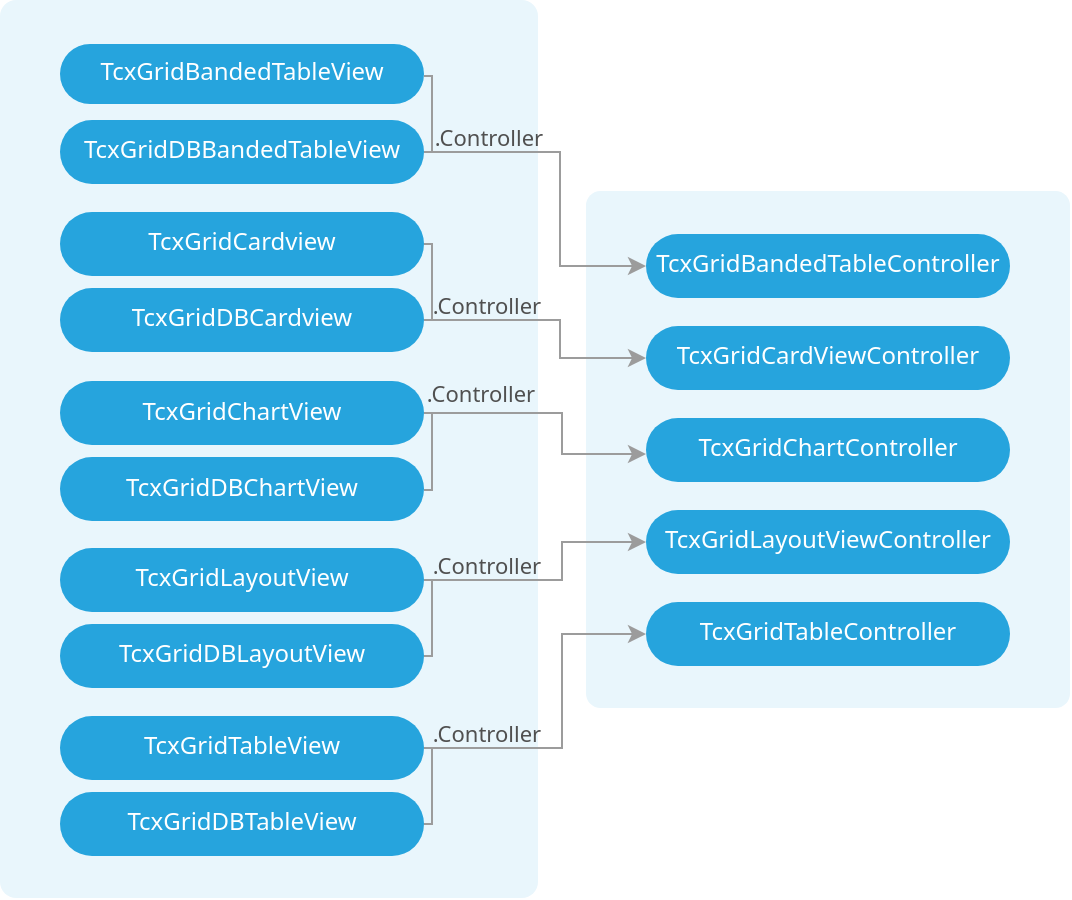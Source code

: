 <mxfile version="14.9.7" type="github">
  <diagram id="I7MKdZzmmeKfj5xwQfBJ" name="Page-1">
    <mxGraphModel dx="1290" dy="703" grid="1" gridSize="10" guides="1" tooltips="1" connect="1" arrows="1" fold="1" page="1" pageScale="1" pageWidth="827" pageHeight="1169" math="0" shadow="0">
      <root>
        <mxCell id="0" />
        <mxCell id="1" parent="0" />
        <mxCell id="unnkq_dx2Y6YsdZgCNAa-22" value="" style="rounded=1;whiteSpace=wrap;html=1;fontFamily=&#39;Open Sans Condensed&#39;,&#39;HelveticaNeue-CondensedBold&#39;,Helvetica,&#39;Arial Narrow&#39;,Calibri,Arial,&#39;Lucida Grande&#39;,sans-serif;;fontSource=https%3A%2F%2Ffonts.googleapis.com%2Fcss%3Ffamily%3D&#39;Open%2BSans%2BCondensed&#39;%252C&#39;HelveticaNeue-CondensedBold&#39;%252CHelvetica%252C&#39;Arial%2BNarrow&#39;%252CCalibri%252CArial%252C&#39;Lucida%2BGrande&#39;%252Csans-serif%253B;fontColor=#FFFFFF;fillColor=#e9f6fc;gradientColor=none;strokeColor=none;arcSize=3;" vertex="1" parent="1">
          <mxGeometry width="269" height="449" as="geometry" />
        </mxCell>
        <mxCell id="unnkq_dx2Y6YsdZgCNAa-23" value="" style="rounded=1;whiteSpace=wrap;html=1;fontFamily=&#39;Open Sans Condensed&#39;,&#39;HelveticaNeue-CondensedBold&#39;,Helvetica,&#39;Arial Narrow&#39;,Calibri,Arial,&#39;Lucida Grande&#39;,sans-serif;;fontSource=https%3A%2F%2Ffonts.googleapis.com%2Fcss%3Ffamily%3D&#39;Open%2BSans%2BCondensed&#39;%252C&#39;HelveticaNeue-CondensedBold&#39;%252CHelvetica%252C&#39;Arial%2BNarrow&#39;%252CCalibri%252CArial%252C&#39;Lucida%2BGrande&#39;%252Csans-serif%253B;fontColor=#FFFFFF;fillColor=#e9f6fc;gradientColor=none;strokeColor=none;arcSize=3;" vertex="1" parent="1">
          <mxGeometry x="293" y="95.5" width="242" height="258.5" as="geometry" />
        </mxCell>
        <mxCell id="unnkq_dx2Y6YsdZgCNAa-24" style="edgeStyle=orthogonalEdgeStyle;rounded=0;orthogonalLoop=1;jettySize=auto;html=1;fontFamily=&#39;Open Sans Condensed&#39;,&#39;HelveticaNeue-CondensedBold&#39;,Helvetica,&#39;Arial Narrow&#39;,Calibri,Arial,&#39;Lucida Grande&#39;,sans-serif;;fontSource=https%3A%2F%2Ffonts.googleapis.com%2Fcss%3Ffamily%3D&#39;Open%2BSans%2BCondensed&#39;%252C&#39;HelveticaNeue-CondensedBold&#39;%252CHelvetica%252C&#39;Arial%2BNarrow&#39;%252CCalibri%252CArial%252C&#39;Lucida%2BGrande&#39;%252Csans-serif%253B;fontColor=#FFFFFF;endArrow=none;endFill=0;strokeColor=#9c9c9c;" edge="1" parent="1" source="unnkq_dx2Y6YsdZgCNAa-25">
          <mxGeometry relative="1" as="geometry">
            <mxPoint x="215" y="76" as="targetPoint" />
            <Array as="points">
              <mxPoint x="216" y="38" />
              <mxPoint x="216" y="76" />
            </Array>
          </mxGeometry>
        </mxCell>
        <mxCell id="unnkq_dx2Y6YsdZgCNAa-25" value="TcxGridBandedTableView" style="rounded=1;whiteSpace=wrap;html=1;fontFamily=&quot;Segoe UI&quot;,&quot;Helvetica Neue&quot;,Helvetica,Arial,sans-serif;fillColor=#26a4dd;strokeColor=none;fontColor=#FFFFFF;arcSize=50;spacingBottom=2;" vertex="1" parent="1">
          <mxGeometry x="30" y="22" width="182" height="30" as="geometry" />
        </mxCell>
        <mxCell id="unnkq_dx2Y6YsdZgCNAa-26" style="edgeStyle=orthogonalEdgeStyle;rounded=0;orthogonalLoop=1;jettySize=auto;html=1;entryX=0;entryY=0.5;entryDx=0;entryDy=0;fontFamily=&#39;Open Sans Condensed&#39;,&#39;HelveticaNeue-CondensedBold&#39;,Helvetica,&#39;Arial Narrow&#39;,Calibri,Arial,&#39;Lucida Grande&#39;,sans-serif;;fontSource=https%3A%2F%2Ffonts.googleapis.com%2Fcss%3Ffamily%3D&#39;Open%2BSans%2BCondensed&#39;%252C&#39;HelveticaNeue-CondensedBold&#39;%252CHelvetica%252C&#39;Arial%2BNarrow&#39;%252CCalibri%252CArial%252C&#39;Lucida%2BGrande&#39;%252Csans-serif%253B;fontColor=#FFFFFF;strokeColor=#9c9c9c;" edge="1" parent="1" source="unnkq_dx2Y6YsdZgCNAa-28" target="unnkq_dx2Y6YsdZgCNAa-29">
          <mxGeometry relative="1" as="geometry">
            <Array as="points">
              <mxPoint x="280" y="76" />
              <mxPoint x="280" y="133" />
            </Array>
          </mxGeometry>
        </mxCell>
        <mxCell id="unnkq_dx2Y6YsdZgCNAa-27" value=".Controller" style="edgeLabel;html=1;align=center;verticalAlign=middle;resizable=0;points=[];fontFamily=&quot;Segoe UI&quot;,&quot;Helvetica Neue&quot;,Helvetica,Arial,sans-serif;;labelBackgroundColor=none;fontColor=#505050;" vertex="1" connectable="0" parent="unnkq_dx2Y6YsdZgCNAa-26">
          <mxGeometry x="-0.717" y="1" relative="1" as="geometry">
            <mxPoint x="8" y="-7" as="offset" />
          </mxGeometry>
        </mxCell>
        <mxCell id="unnkq_dx2Y6YsdZgCNAa-28" value="TcxGridDBBandedTableView" style="rounded=1;whiteSpace=wrap;html=1;fontFamily=&quot;Segoe UI&quot;,&quot;Helvetica Neue&quot;,Helvetica,Arial,sans-serif;fillColor=#26a4dd;strokeColor=none;fontColor=#FFFFFF;arcSize=50;spacingBottom=2;" vertex="1" parent="1">
          <mxGeometry x="30" y="60" width="182" height="32" as="geometry" />
        </mxCell>
        <mxCell id="unnkq_dx2Y6YsdZgCNAa-29" value="TcxGridBandedTableController" style="rounded=1;whiteSpace=wrap;html=1;fontFamily=&quot;Segoe UI&quot;,&quot;Helvetica Neue&quot;,Helvetica,Arial,sans-serif;fillColor=#26a4dd;strokeColor=none;fontColor=#FFFFFF;arcSize=50;spacingBottom=2;" vertex="1" parent="1">
          <mxGeometry x="323" y="117" width="182" height="32" as="geometry" />
        </mxCell>
        <mxCell id="unnkq_dx2Y6YsdZgCNAa-30" value="TcxGridCardViewController" style="rounded=1;whiteSpace=wrap;html=1;fontFamily=&quot;Segoe UI&quot;,&quot;Helvetica Neue&quot;,Helvetica,Arial,sans-serif;fillColor=#26a4dd;strokeColor=none;fontColor=#FFFFFF;arcSize=50;spacingBottom=2;" vertex="1" parent="1">
          <mxGeometry x="323" y="163" width="182" height="32" as="geometry" />
        </mxCell>
        <mxCell id="unnkq_dx2Y6YsdZgCNAa-31" value="TcxGridChartController" style="rounded=1;whiteSpace=wrap;html=1;fontFamily=&quot;Segoe UI&quot;,&quot;Helvetica Neue&quot;,Helvetica,Arial,sans-serif;fillColor=#26a4dd;strokeColor=none;fontColor=#FFFFFF;arcSize=50;spacingBottom=2;" vertex="1" parent="1">
          <mxGeometry x="323" y="209" width="182" height="32" as="geometry" />
        </mxCell>
        <mxCell id="unnkq_dx2Y6YsdZgCNAa-32" value="TcxGridLayoutViewController" style="rounded=1;whiteSpace=wrap;html=1;fontFamily=&quot;Segoe UI&quot;,&quot;Helvetica Neue&quot;,Helvetica,Arial,sans-serif;fillColor=#26a4dd;strokeColor=none;fontColor=#FFFFFF;arcSize=50;spacingBottom=2;" vertex="1" parent="1">
          <mxGeometry x="323" y="255" width="182" height="32" as="geometry" />
        </mxCell>
        <mxCell id="unnkq_dx2Y6YsdZgCNAa-33" value="TcxGridTableController" style="rounded=1;whiteSpace=wrap;html=1;fontFamily=&quot;Segoe UI&quot;,&quot;Helvetica Neue&quot;,Helvetica,Arial,sans-serif;fillColor=#26a4dd;strokeColor=none;fontColor=#FFFFFF;arcSize=50;spacingBottom=2;" vertex="1" parent="1">
          <mxGeometry x="323" y="301" width="182" height="32" as="geometry" />
        </mxCell>
        <mxCell id="unnkq_dx2Y6YsdZgCNAa-34" style="edgeStyle=orthogonalEdgeStyle;rounded=0;orthogonalLoop=1;jettySize=auto;html=1;entryX=0;entryY=0.5;entryDx=0;entryDy=0;fontFamily=&#39;Open Sans Condensed&#39;,&#39;HelveticaNeue-CondensedBold&#39;,Helvetica,&#39;Arial Narrow&#39;,Calibri,Arial,&#39;Lucida Grande&#39;,sans-serif;;fontSource=https%3A%2F%2Ffonts.googleapis.com%2Fcss%3Ffamily%3D&#39;Open%2BSans%2BCondensed&#39;%252C&#39;HelveticaNeue-CondensedBold&#39;%252CHelvetica%252C&#39;Arial%2BNarrow&#39;%252CCalibri%252CArial%252C&#39;Lucida%2BGrande&#39;%252Csans-serif%253B;fontColor=#FFFFFF;strokeColor=#9c9c9c;" edge="1" parent="1" source="unnkq_dx2Y6YsdZgCNAa-38" target="unnkq_dx2Y6YsdZgCNAa-30">
          <mxGeometry relative="1" as="geometry">
            <mxPoint x="323" y="217" as="targetPoint" />
            <Array as="points">
              <mxPoint x="280" y="160" />
              <mxPoint x="280" y="179" />
            </Array>
          </mxGeometry>
        </mxCell>
        <mxCell id="unnkq_dx2Y6YsdZgCNAa-35" value=".Controller" style="edgeLabel;html=1;align=center;verticalAlign=middle;resizable=0;points=[];fontFamily=&quot;Segoe UI&quot;,&quot;Helvetica Neue&quot;,Helvetica,Arial,sans-serif;;labelBackgroundColor=none;fontColor=#505050;" vertex="1" connectable="0" parent="unnkq_dx2Y6YsdZgCNAa-34">
          <mxGeometry x="-0.717" y="1" relative="1" as="geometry">
            <mxPoint x="12" y="-7" as="offset" />
          </mxGeometry>
        </mxCell>
        <mxCell id="unnkq_dx2Y6YsdZgCNAa-36" style="edgeStyle=orthogonalEdgeStyle;rounded=0;orthogonalLoop=1;jettySize=auto;html=1;fontFamily=&#39;Open Sans Condensed&#39;,&#39;HelveticaNeue-CondensedBold&#39;,Helvetica,&#39;Arial Narrow&#39;,Calibri,Arial,&#39;Lucida Grande&#39;,sans-serif;;fontSource=https%3A%2F%2Ffonts.googleapis.com%2Fcss%3Ffamily%3D&#39;Open%2BSans%2BCondensed&#39;%252C&#39;HelveticaNeue-CondensedBold&#39;%252CHelvetica%252C&#39;Arial%2BNarrow&#39;%252CCalibri%252CArial%252C&#39;Lucida%2BGrande&#39;%252Csans-serif%253B;fontColor=#FFFFFF;endArrow=none;endFill=0;strokeColor=#9c9c9c;" edge="1" parent="1" source="unnkq_dx2Y6YsdZgCNAa-37">
          <mxGeometry relative="1" as="geometry">
            <mxPoint x="215" y="160" as="targetPoint" />
            <Array as="points">
              <mxPoint x="216" y="122" />
              <mxPoint x="216" y="160" />
            </Array>
          </mxGeometry>
        </mxCell>
        <mxCell id="unnkq_dx2Y6YsdZgCNAa-37" value="TcxGridCardview" style="rounded=1;whiteSpace=wrap;html=1;fontFamily=&quot;Segoe UI&quot;,&quot;Helvetica Neue&quot;,Helvetica,Arial,sans-serif;fillColor=#26a4dd;strokeColor=none;fontColor=#FFFFFF;arcSize=50;spacingBottom=2;" vertex="1" parent="1">
          <mxGeometry x="30" y="106" width="182" height="32" as="geometry" />
        </mxCell>
        <mxCell id="unnkq_dx2Y6YsdZgCNAa-38" value="TcxGridDBCardview" style="rounded=1;whiteSpace=wrap;html=1;fontFamily=&quot;Segoe UI&quot;,&quot;Helvetica Neue&quot;,Helvetica,Arial,sans-serif;fillColor=#26a4dd;strokeColor=none;fontColor=#FFFFFF;arcSize=50;spacingBottom=2;" vertex="1" parent="1">
          <mxGeometry x="30" y="144" width="182" height="32" as="geometry" />
        </mxCell>
        <mxCell id="unnkq_dx2Y6YsdZgCNAa-39" value="TcxGridDBChartView" style="rounded=1;whiteSpace=wrap;html=1;fontFamily=&quot;Segoe UI&quot;,&quot;Helvetica Neue&quot;,Helvetica,Arial,sans-serif;fillColor=#26a4dd;strokeColor=none;fontColor=#FFFFFF;arcSize=50;spacingBottom=2;" vertex="1" parent="1">
          <mxGeometry x="30" y="228.5" width="182" height="32" as="geometry" />
        </mxCell>
        <mxCell id="unnkq_dx2Y6YsdZgCNAa-40" style="edgeStyle=orthogonalEdgeStyle;rounded=0;orthogonalLoop=1;jettySize=auto;html=1;fontFamily=&quot;Segoe UI&quot;,&quot;Helvetica Neue&quot;,Helvetica,Arial,sans-serif;fontColor=#404040;endArrow=classic;endFill=1;strokeColor=#9c9c9c;" edge="1" parent="1" source="unnkq_dx2Y6YsdZgCNAa-41" target="unnkq_dx2Y6YsdZgCNAa-31">
          <mxGeometry relative="1" as="geometry">
            <mxPoint x="305" y="227" as="targetPoint" />
            <Array as="points">
              <mxPoint x="281" y="207" />
              <mxPoint x="281" y="227" />
            </Array>
          </mxGeometry>
        </mxCell>
        <mxCell id="unnkq_dx2Y6YsdZgCNAa-41" value="TcxGridChartView" style="rounded=1;whiteSpace=wrap;html=1;fontFamily=&quot;Segoe UI&quot;,&quot;Helvetica Neue&quot;,Helvetica,Arial,sans-serif;fillColor=#26a4dd;strokeColor=none;fontColor=#FFFFFF;arcSize=50;spacingBottom=2;" vertex="1" parent="1">
          <mxGeometry x="30" y="190.5" width="182" height="32" as="geometry" />
        </mxCell>
        <mxCell id="unnkq_dx2Y6YsdZgCNAa-42" style="edgeStyle=orthogonalEdgeStyle;rounded=0;orthogonalLoop=1;jettySize=auto;html=1;fontFamily=&#39;Open Sans Condensed&#39;,&#39;HelveticaNeue-CondensedBold&#39;,Helvetica,&#39;Arial Narrow&#39;,Calibri,Arial,&#39;Lucida Grande&#39;,sans-serif;;fontSource=https%3A%2F%2Ffonts.googleapis.com%2Fcss%3Ffamily%3D&#39;Open%2BSans%2BCondensed&#39;%252C&#39;HelveticaNeue-CondensedBold&#39;%252CHelvetica%252C&#39;Arial%2BNarrow&#39;%252CCalibri%252CArial%252C&#39;Lucida%2BGrande&#39;%252Csans-serif%253B;fontColor=#FFFFFF;endArrow=none;endFill=0;strokeColor=#9c9c9c;" edge="1" parent="1" source="unnkq_dx2Y6YsdZgCNAa-41" target="unnkq_dx2Y6YsdZgCNAa-39">
          <mxGeometry relative="1" as="geometry">
            <mxPoint x="215" y="244.5" as="targetPoint" />
            <Array as="points">
              <mxPoint x="216" y="206" />
              <mxPoint x="216" y="245" />
            </Array>
          </mxGeometry>
        </mxCell>
        <mxCell id="unnkq_dx2Y6YsdZgCNAa-43" value=".Controller" style="edgeLabel;html=1;align=center;verticalAlign=middle;resizable=0;points=[];fontFamily=&quot;Segoe UI&quot;,&quot;Helvetica Neue&quot;,Helvetica,Arial,sans-serif;;labelBackgroundColor=none;fontColor=#505050;" vertex="1" connectable="0" parent="1">
          <mxGeometry x="243" y="198" as="geometry">
            <mxPoint x="-3" y="-2" as="offset" />
          </mxGeometry>
        </mxCell>
        <mxCell id="unnkq_dx2Y6YsdZgCNAa-44" style="edgeStyle=orthogonalEdgeStyle;rounded=0;orthogonalLoop=1;jettySize=auto;html=1;fontFamily=&quot;Segoe UI&quot;,&quot;Helvetica Neue&quot;,Helvetica,Arial,sans-serif;fontColor=#404040;endArrow=classic;endFill=1;strokeColor=#9c9c9c;" edge="1" parent="1" source="unnkq_dx2Y6YsdZgCNAa-47" target="unnkq_dx2Y6YsdZgCNAa-32">
          <mxGeometry relative="1" as="geometry">
            <mxPoint x="323" y="310.5" as="targetPoint" />
            <Array as="points">
              <mxPoint x="281" y="290" />
              <mxPoint x="281" y="271" />
            </Array>
          </mxGeometry>
        </mxCell>
        <mxCell id="unnkq_dx2Y6YsdZgCNAa-45" style="edgeStyle=orthogonalEdgeStyle;rounded=0;orthogonalLoop=1;jettySize=auto;html=1;fontFamily=&#39;Open Sans Condensed&#39;,&#39;HelveticaNeue-CondensedBold&#39;,Helvetica,&#39;Arial Narrow&#39;,Calibri,Arial,&#39;Lucida Grande&#39;,sans-serif;;fontSource=https%3A%2F%2Ffonts.googleapis.com%2Fcss%3Ffamily%3D&#39;Open%2BSans%2BCondensed&#39;%252C&#39;HelveticaNeue-CondensedBold&#39;%252CHelvetica%252C&#39;Arial%2BNarrow&#39;%252CCalibri%252CArial%252C&#39;Lucida%2BGrande&#39;%252Csans-serif%253B;fontColor=#FFFFFF;endArrow=none;endFill=0;strokeColor=#9c9c9c;" edge="1" parent="1" source="unnkq_dx2Y6YsdZgCNAa-47" target="unnkq_dx2Y6YsdZgCNAa-48">
          <mxGeometry relative="1" as="geometry">
            <mxPoint x="215" y="328" as="targetPoint" />
            <Array as="points">
              <mxPoint x="216" y="290" />
              <mxPoint x="216" y="328" />
            </Array>
          </mxGeometry>
        </mxCell>
        <mxCell id="unnkq_dx2Y6YsdZgCNAa-46" value=".Controller" style="edgeLabel;html=1;align=center;verticalAlign=middle;resizable=0;points=[];fontFamily=&quot;Segoe UI&quot;,&quot;Helvetica Neue&quot;,Helvetica,Arial,sans-serif;;labelBackgroundColor=none;fontColor=#505050;" vertex="1" connectable="0" parent="1">
          <mxGeometry x="243" y="281.5" as="geometry" />
        </mxCell>
        <mxCell id="unnkq_dx2Y6YsdZgCNAa-47" value="TcxGridLayoutView" style="rounded=1;whiteSpace=wrap;html=1;fontFamily=&quot;Segoe UI&quot;,&quot;Helvetica Neue&quot;,Helvetica,Arial,sans-serif;fillColor=#26a4dd;strokeColor=none;fontColor=#FFFFFF;arcSize=50;spacingBottom=2;" vertex="1" parent="1">
          <mxGeometry x="30" y="274" width="182" height="32" as="geometry" />
        </mxCell>
        <mxCell id="unnkq_dx2Y6YsdZgCNAa-48" value="TcxGridDBLayoutView" style="rounded=1;whiteSpace=wrap;html=1;fontFamily=&quot;Segoe UI&quot;,&quot;Helvetica Neue&quot;,Helvetica,Arial,sans-serif;fillColor=#26a4dd;strokeColor=none;fontColor=#FFFFFF;arcSize=50;spacingBottom=2;" vertex="1" parent="1">
          <mxGeometry x="30" y="312" width="182" height="32" as="geometry" />
        </mxCell>
        <mxCell id="unnkq_dx2Y6YsdZgCNAa-49" style="edgeStyle=orthogonalEdgeStyle;rounded=0;orthogonalLoop=1;jettySize=auto;html=1;fontFamily=&quot;Segoe UI&quot;,&quot;Helvetica Neue&quot;,Helvetica,Arial,sans-serif;fontColor=#404040;endArrow=classic;endFill=1;strokeColor=#9c9c9c;" edge="1" parent="1" source="unnkq_dx2Y6YsdZgCNAa-53" target="unnkq_dx2Y6YsdZgCNAa-33">
          <mxGeometry relative="1" as="geometry">
            <mxPoint x="323" y="355" as="targetPoint" />
            <Array as="points">
              <mxPoint x="281" y="374" />
              <mxPoint x="281" y="317" />
            </Array>
          </mxGeometry>
        </mxCell>
        <mxCell id="unnkq_dx2Y6YsdZgCNAa-50" value=".Controller" style="edgeLabel;html=1;align=center;verticalAlign=middle;resizable=0;points=[];fontFamily=&quot;Segoe UI&quot;,&quot;Helvetica Neue&quot;,Helvetica,Arial,sans-serif;;labelBackgroundColor=none;fontColor=#505050;" vertex="1" connectable="0" parent="1">
          <mxGeometry x="243" y="365.5" as="geometry" />
        </mxCell>
        <mxCell id="unnkq_dx2Y6YsdZgCNAa-51" style="edgeStyle=orthogonalEdgeStyle;rounded=0;orthogonalLoop=1;jettySize=auto;html=1;fontFamily=&#39;Open Sans Condensed&#39;,&#39;HelveticaNeue-CondensedBold&#39;,Helvetica,&#39;Arial Narrow&#39;,Calibri,Arial,&#39;Lucida Grande&#39;,sans-serif;;fontSource=https%3A%2F%2Ffonts.googleapis.com%2Fcss%3Ffamily%3D&#39;Open%2BSans%2BCondensed&#39;%252C&#39;HelveticaNeue-CondensedBold&#39;%252CHelvetica%252C&#39;Arial%2BNarrow&#39;%252CCalibri%252CArial%252C&#39;Lucida%2BGrande&#39;%252Csans-serif%253B;fontColor=#FFFFFF;endArrow=none;endFill=0;strokeColor=#9c9c9c;" edge="1" parent="1" source="unnkq_dx2Y6YsdZgCNAa-53" target="unnkq_dx2Y6YsdZgCNAa-52">
          <mxGeometry relative="1" as="geometry">
            <mxPoint x="215" y="412" as="targetPoint" />
            <Array as="points">
              <mxPoint x="216" y="374" />
              <mxPoint x="216" y="412" />
            </Array>
          </mxGeometry>
        </mxCell>
        <mxCell id="unnkq_dx2Y6YsdZgCNAa-52" value="TcxGridDBTableView" style="rounded=1;whiteSpace=wrap;html=1;fontFamily=&quot;Segoe UI&quot;,&quot;Helvetica Neue&quot;,Helvetica,Arial,sans-serif;fillColor=#26a4dd;strokeColor=none;fontColor=#FFFFFF;arcSize=50;spacingBottom=2;" vertex="1" parent="1">
          <mxGeometry x="30" y="396" width="182" height="32" as="geometry" />
        </mxCell>
        <mxCell id="unnkq_dx2Y6YsdZgCNAa-53" value="TcxGridTableView" style="rounded=1;whiteSpace=wrap;html=1;fontFamily=&quot;Segoe UI&quot;,&quot;Helvetica Neue&quot;,Helvetica,Arial,sans-serif;fillColor=#26a4dd;strokeColor=none;fontColor=#FFFFFF;arcSize=50;spacingBottom=2;" vertex="1" parent="1">
          <mxGeometry x="30" y="358" width="182" height="32" as="geometry" />
        </mxCell>
      </root>
    </mxGraphModel>
  </diagram>
</mxfile>
